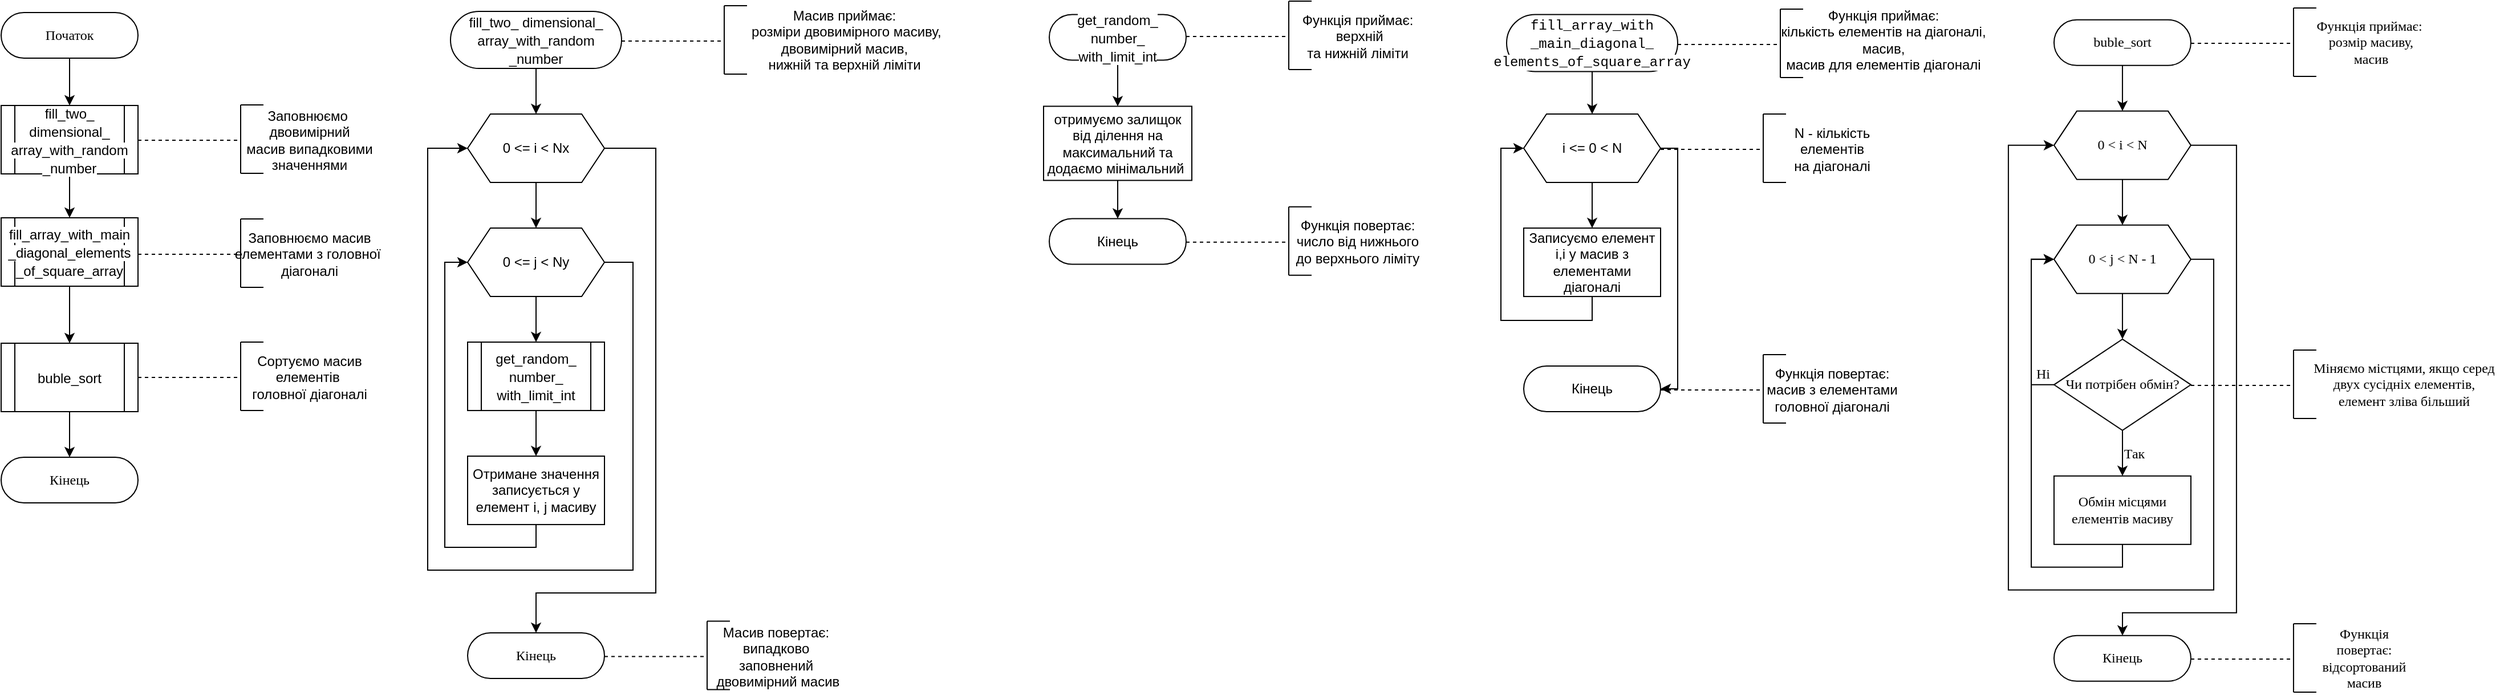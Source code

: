 <mxfile version="13.9.9" type="device"><diagram id="rXOSseMG0jghYQqJy6Iq" name="Страница 1"><mxGraphModel dx="563" dy="377" grid="1" gridSize="10" guides="1" tooltips="1" connect="1" arrows="1" fold="1" page="1" pageScale="1" pageWidth="827" pageHeight="1169" math="0" shadow="0"><root><mxCell id="0"/><mxCell id="1" parent="0"/><mxCell id="qxHFAnW3KrsFetJ7QU8D-19" style="edgeStyle=orthogonalEdgeStyle;rounded=0;orthogonalLoop=1;jettySize=auto;html=1;entryX=0.5;entryY=0;entryDx=0;entryDy=0;" edge="1" parent="1" source="qxHFAnW3KrsFetJ7QU8D-2" target="qxHFAnW3KrsFetJ7QU8D-18"><mxGeometry relative="1" as="geometry"/></mxCell><mxCell id="qxHFAnW3KrsFetJ7QU8D-2" value="Початок" style="rounded=1;whiteSpace=wrap;html=1;arcSize=50;fontFamily=Times New Roman;fontSize=12;" vertex="1" parent="1"><mxGeometry x="40" y="40" width="120" height="40" as="geometry"/></mxCell><mxCell id="qxHFAnW3KrsFetJ7QU8D-3" style="edgeStyle=orthogonalEdgeStyle;rounded=0;orthogonalLoop=1;jettySize=auto;html=1;entryX=0.5;entryY=0;entryDx=0;entryDy=0;" edge="1" parent="1" source="qxHFAnW3KrsFetJ7QU8D-4" target="qxHFAnW3KrsFetJ7QU8D-12"><mxGeometry relative="1" as="geometry"/></mxCell><mxCell id="qxHFAnW3KrsFetJ7QU8D-4" value="&lt;div style=&quot;line-height: 16px&quot;&gt;&lt;span style=&quot;background-color: rgb(255 , 255 , 255)&quot;&gt;get_random_&lt;/span&gt;&lt;/div&gt;&lt;div style=&quot;line-height: 16px&quot;&gt;&lt;span style=&quot;background-color: rgb(255 , 255 , 255)&quot;&gt;number&lt;/span&gt;&lt;span style=&quot;background-color: rgb(255 , 255 , 255)&quot;&gt;_&lt;/span&gt;&lt;/div&gt;&lt;div style=&quot;line-height: 16px&quot;&gt;&lt;span style=&quot;background-color: rgb(255 , 255 , 255)&quot;&gt;with_limit_int&lt;/span&gt;&lt;/div&gt;" style="rounded=1;whiteSpace=wrap;html=1;arcSize=50;" vertex="1" parent="1"><mxGeometry x="959" y="41.71" width="120" height="40" as="geometry"/></mxCell><mxCell id="qxHFAnW3KrsFetJ7QU8D-5" value="" style="endArrow=none;dashed=1;html=1;exitX=1;exitY=0.5;exitDx=0;exitDy=0;fontFamily=Times New Roman;fontSize=12;" edge="1" parent="1"><mxGeometry width="50" height="50" relative="1" as="geometry"><mxPoint x="1079" y="61.0" as="sourcePoint"/><mxPoint x="1169" y="61.0" as="targetPoint"/></mxGeometry></mxCell><mxCell id="qxHFAnW3KrsFetJ7QU8D-6" value="" style="endArrow=none;html=1;fontFamily=Times New Roman;fontSize=12;" edge="1" parent="1"><mxGeometry width="50" height="50" relative="1" as="geometry"><mxPoint x="1169" y="90.0" as="sourcePoint"/><mxPoint x="1169" y="30.0" as="targetPoint"/><Array as="points"/></mxGeometry></mxCell><mxCell id="qxHFAnW3KrsFetJ7QU8D-7" value="" style="endArrow=none;html=1;fontFamily=Times New Roman;fontSize=12;" edge="1" parent="1"><mxGeometry width="50" height="50" relative="1" as="geometry"><mxPoint x="1169" y="90.0" as="sourcePoint"/><mxPoint x="1189" y="90.0" as="targetPoint"/><Array as="points"><mxPoint x="1189" y="90.0"/></Array></mxGeometry></mxCell><mxCell id="qxHFAnW3KrsFetJ7QU8D-8" value="" style="endArrow=none;html=1;fontFamily=Times New Roman;fontSize=12;" edge="1" parent="1"><mxGeometry width="50" height="50" relative="1" as="geometry"><mxPoint x="1169" y="30.0" as="sourcePoint"/><mxPoint x="1189" y="30.0" as="targetPoint"/></mxGeometry></mxCell><mxCell id="qxHFAnW3KrsFetJ7QU8D-9" value="Функція приймає:&lt;br&gt;&amp;nbsp;верхній&lt;br&gt;та нижній ліміти" style="text;html=1;align=center;verticalAlign=middle;resizable=0;points=[];autosize=1;strokeWidth=1;" vertex="1" parent="1"><mxGeometry x="1174" y="36.0" width="110" height="50" as="geometry"/></mxCell><mxCell id="qxHFAnW3KrsFetJ7QU8D-10" value="Кінець" style="rounded=1;whiteSpace=wrap;html=1;arcSize=50;" vertex="1" parent="1"><mxGeometry x="959" y="220.71" width="120" height="40" as="geometry"/></mxCell><mxCell id="qxHFAnW3KrsFetJ7QU8D-11" style="edgeStyle=orthogonalEdgeStyle;rounded=0;orthogonalLoop=1;jettySize=auto;html=1;entryX=0.5;entryY=0;entryDx=0;entryDy=0;" edge="1" parent="1" source="qxHFAnW3KrsFetJ7QU8D-12" target="qxHFAnW3KrsFetJ7QU8D-10"><mxGeometry relative="1" as="geometry"/></mxCell><mxCell id="qxHFAnW3KrsFetJ7QU8D-12" value="отримуємо залищок від ділення на максимальний та додаємо мінімальний&amp;nbsp;" style="rounded=0;whiteSpace=wrap;html=1;strokeWidth=1;" vertex="1" parent="1"><mxGeometry x="954" y="122.21" width="130" height="65" as="geometry"/></mxCell><mxCell id="qxHFAnW3KrsFetJ7QU8D-13" value="" style="endArrow=none;dashed=1;html=1;exitX=1;exitY=0.5;exitDx=0;exitDy=0;fontFamily=Times New Roman;fontSize=12;" edge="1" parent="1"><mxGeometry width="50" height="50" relative="1" as="geometry"><mxPoint x="1079" y="241.37" as="sourcePoint"/><mxPoint x="1169" y="241.37" as="targetPoint"/></mxGeometry></mxCell><mxCell id="qxHFAnW3KrsFetJ7QU8D-14" value="" style="endArrow=none;html=1;fontFamily=Times New Roman;fontSize=12;" edge="1" parent="1"><mxGeometry width="50" height="50" relative="1" as="geometry"><mxPoint x="1169" y="270.37" as="sourcePoint"/><mxPoint x="1169" y="210.37" as="targetPoint"/><Array as="points"/></mxGeometry></mxCell><mxCell id="qxHFAnW3KrsFetJ7QU8D-15" value="" style="endArrow=none;html=1;fontFamily=Times New Roman;fontSize=12;" edge="1" parent="1"><mxGeometry width="50" height="50" relative="1" as="geometry"><mxPoint x="1169" y="270.37" as="sourcePoint"/><mxPoint x="1189" y="270.37" as="targetPoint"/><Array as="points"><mxPoint x="1189" y="270.37"/></Array></mxGeometry></mxCell><mxCell id="qxHFAnW3KrsFetJ7QU8D-16" value="" style="endArrow=none;html=1;fontFamily=Times New Roman;fontSize=12;" edge="1" parent="1"><mxGeometry width="50" height="50" relative="1" as="geometry"><mxPoint x="1169" y="210.37" as="sourcePoint"/><mxPoint x="1189" y="210.37" as="targetPoint"/></mxGeometry></mxCell><mxCell id="qxHFAnW3KrsFetJ7QU8D-17" value="Функція повертає:&lt;br&gt;число від нижнього&lt;br&gt;до верхнього ліміту" style="text;html=1;align=center;verticalAlign=middle;resizable=0;points=[];autosize=1;strokeWidth=1;" vertex="1" parent="1"><mxGeometry x="1169" y="216.37" width="120" height="50" as="geometry"/></mxCell><mxCell id="qxHFAnW3KrsFetJ7QU8D-21" style="edgeStyle=orthogonalEdgeStyle;rounded=0;orthogonalLoop=1;jettySize=auto;html=1;entryX=0.5;entryY=0;entryDx=0;entryDy=0;" edge="1" parent="1" source="qxHFAnW3KrsFetJ7QU8D-18" target="qxHFAnW3KrsFetJ7QU8D-20"><mxGeometry relative="1" as="geometry"/></mxCell><mxCell id="qxHFAnW3KrsFetJ7QU8D-18" value="&lt;div style=&quot;line-height: 16px&quot;&gt;&lt;span style=&quot;background-color: rgb(255 , 255 , 255)&quot;&gt;fill_two_ dimensional_&lt;/span&gt;&lt;/div&gt;&lt;div style=&quot;line-height: 16px&quot;&gt;&lt;span style=&quot;background-color: rgb(255 , 255 , 255)&quot;&gt;array_with_random _number&lt;/span&gt;&lt;/div&gt;" style="shape=process;whiteSpace=wrap;html=1;backgroundOutline=1;strokeWidth=1;align=center;" vertex="1" parent="1"><mxGeometry x="40" y="121.5" width="120" height="60" as="geometry"/></mxCell><mxCell id="qxHFAnW3KrsFetJ7QU8D-24" value="" style="edgeStyle=orthogonalEdgeStyle;rounded=0;orthogonalLoop=1;jettySize=auto;html=1;" edge="1" parent="1" source="qxHFAnW3KrsFetJ7QU8D-20" target="qxHFAnW3KrsFetJ7QU8D-22"><mxGeometry relative="1" as="geometry"/></mxCell><mxCell id="qxHFAnW3KrsFetJ7QU8D-20" value="&lt;div style=&quot;line-height: 16px&quot;&gt;&lt;span style=&quot;background-color: rgb(255 , 255 , 255)&quot;&gt;fill_array_with_main _diagonal_elements _of_square_array&lt;/span&gt;&lt;/div&gt;" style="shape=process;whiteSpace=wrap;html=1;backgroundOutline=1;" vertex="1" parent="1"><mxGeometry x="40" y="220" width="120" height="60" as="geometry"/></mxCell><mxCell id="qxHFAnW3KrsFetJ7QU8D-26" value="" style="edgeStyle=orthogonalEdgeStyle;rounded=0;orthogonalLoop=1;jettySize=auto;html=1;" edge="1" parent="1" source="qxHFAnW3KrsFetJ7QU8D-22" target="qxHFAnW3KrsFetJ7QU8D-25"><mxGeometry relative="1" as="geometry"/></mxCell><mxCell id="qxHFAnW3KrsFetJ7QU8D-22" value="&lt;div style=&quot;line-height: 16px&quot;&gt;&lt;span style=&quot;background-color: rgb(255 , 255 , 255)&quot;&gt;buble_sort&lt;/span&gt;&lt;/div&gt;" style="shape=process;whiteSpace=wrap;html=1;backgroundOutline=1;" vertex="1" parent="1"><mxGeometry x="40" y="330" width="120" height="60" as="geometry"/></mxCell><mxCell id="qxHFAnW3KrsFetJ7QU8D-25" value="Кінець" style="rounded=1;whiteSpace=wrap;html=1;arcSize=50;fontFamily=Times New Roman;fontSize=12;" vertex="1" parent="1"><mxGeometry x="40" y="430" width="120" height="40" as="geometry"/></mxCell><mxCell id="qxHFAnW3KrsFetJ7QU8D-34" style="edgeStyle=orthogonalEdgeStyle;rounded=0;orthogonalLoop=1;jettySize=auto;html=1;entryX=0.5;entryY=0;entryDx=0;entryDy=0;" edge="1" parent="1" source="qxHFAnW3KrsFetJ7QU8D-27" target="qxHFAnW3KrsFetJ7QU8D-33"><mxGeometry relative="1" as="geometry"/></mxCell><mxCell id="qxHFAnW3KrsFetJ7QU8D-27" value="&lt;div style=&quot;font-family: &amp;#34;helvetica&amp;#34; ; line-height: 16px&quot;&gt;&lt;span style=&quot;background-color: rgb(255 , 255 , 255)&quot;&gt;fill_two_ dimensional_&lt;/span&gt;&lt;/div&gt;&lt;div style=&quot;font-family: &amp;#34;helvetica&amp;#34; ; line-height: 16px&quot;&gt;&lt;span style=&quot;background-color: rgb(255 , 255 , 255)&quot;&gt;array_with_random _number&lt;/span&gt;&lt;/div&gt;" style="rounded=1;whiteSpace=wrap;html=1;arcSize=50;fontFamily=Times New Roman;fontSize=12;" vertex="1" parent="1"><mxGeometry x="434" y="39.03" width="150" height="50" as="geometry"/></mxCell><mxCell id="qxHFAnW3KrsFetJ7QU8D-28" value="" style="endArrow=none;dashed=1;html=1;exitX=1;exitY=0.5;exitDx=0;exitDy=0;fontFamily=Times New Roman;fontSize=12;" edge="1" parent="1"><mxGeometry width="50" height="50" relative="1" as="geometry"><mxPoint x="584" y="65.03" as="sourcePoint"/><mxPoint x="674" y="65.03" as="targetPoint"/></mxGeometry></mxCell><mxCell id="qxHFAnW3KrsFetJ7QU8D-29" value="" style="endArrow=none;html=1;fontFamily=Times New Roman;fontSize=12;" edge="1" parent="1"><mxGeometry width="50" height="50" relative="1" as="geometry"><mxPoint x="674" y="94.03" as="sourcePoint"/><mxPoint x="674" y="34.03" as="targetPoint"/><Array as="points"/></mxGeometry></mxCell><mxCell id="qxHFAnW3KrsFetJ7QU8D-30" value="" style="endArrow=none;html=1;fontFamily=Times New Roman;fontSize=12;" edge="1" parent="1"><mxGeometry width="50" height="50" relative="1" as="geometry"><mxPoint x="674" y="94.03" as="sourcePoint"/><mxPoint x="694" y="94.03" as="targetPoint"/><Array as="points"><mxPoint x="694" y="94.03"/></Array></mxGeometry></mxCell><mxCell id="qxHFAnW3KrsFetJ7QU8D-31" value="" style="endArrow=none;html=1;fontFamily=Times New Roman;fontSize=12;" edge="1" parent="1"><mxGeometry width="50" height="50" relative="1" as="geometry"><mxPoint x="674" y="34.03" as="sourcePoint"/><mxPoint x="694" y="34.03" as="targetPoint"/></mxGeometry></mxCell><mxCell id="qxHFAnW3KrsFetJ7QU8D-32" value="Масив приймає:&lt;br&gt;&amp;nbsp;розміри двовимірного масиву,&lt;br&gt;двовимірний масив,&lt;br&gt;нижній та верхній ліміти" style="text;html=1;align=center;verticalAlign=middle;resizable=0;points=[];autosize=1;" vertex="1" parent="1"><mxGeometry x="684" y="34.03" width="190" height="60" as="geometry"/></mxCell><mxCell id="qxHFAnW3KrsFetJ7QU8D-36" style="edgeStyle=orthogonalEdgeStyle;rounded=0;orthogonalLoop=1;jettySize=auto;html=1;entryX=0.5;entryY=0;entryDx=0;entryDy=0;" edge="1" parent="1" source="qxHFAnW3KrsFetJ7QU8D-33" target="qxHFAnW3KrsFetJ7QU8D-35"><mxGeometry relative="1" as="geometry"/></mxCell><mxCell id="qxHFAnW3KrsFetJ7QU8D-46" style="edgeStyle=orthogonalEdgeStyle;rounded=0;orthogonalLoop=1;jettySize=auto;html=1;entryX=0.5;entryY=0;entryDx=0;entryDy=0;" edge="1" parent="1" source="qxHFAnW3KrsFetJ7QU8D-33" target="qxHFAnW3KrsFetJ7QU8D-47"><mxGeometry relative="1" as="geometry"><mxPoint x="509" y="579.03" as="targetPoint"/><Array as="points"><mxPoint x="614" y="159.03"/><mxPoint x="614" y="549.03"/><mxPoint x="509" y="549.03"/></Array></mxGeometry></mxCell><mxCell id="qxHFAnW3KrsFetJ7QU8D-33" value="0 &amp;lt;= i &amp;lt; Nx" style="shape=hexagon;perimeter=hexagonPerimeter2;whiteSpace=wrap;html=1;fixedSize=1;" vertex="1" parent="1"><mxGeometry x="449" y="129.03" width="120" height="60" as="geometry"/></mxCell><mxCell id="qxHFAnW3KrsFetJ7QU8D-41" style="edgeStyle=orthogonalEdgeStyle;rounded=0;orthogonalLoop=1;jettySize=auto;html=1;entryX=0.5;entryY=0;entryDx=0;entryDy=0;" edge="1" parent="1" source="qxHFAnW3KrsFetJ7QU8D-35" target="qxHFAnW3KrsFetJ7QU8D-37"><mxGeometry relative="1" as="geometry"/></mxCell><mxCell id="qxHFAnW3KrsFetJ7QU8D-45" style="edgeStyle=orthogonalEdgeStyle;rounded=0;orthogonalLoop=1;jettySize=auto;html=1;entryX=0;entryY=0.5;entryDx=0;entryDy=0;" edge="1" parent="1" source="qxHFAnW3KrsFetJ7QU8D-35" target="qxHFAnW3KrsFetJ7QU8D-33"><mxGeometry relative="1" as="geometry"><mxPoint x="404" y="159.03" as="targetPoint"/><Array as="points"><mxPoint x="594" y="259.03"/><mxPoint x="594" y="529.03"/><mxPoint x="414" y="529.03"/><mxPoint x="414" y="159.03"/></Array></mxGeometry></mxCell><mxCell id="qxHFAnW3KrsFetJ7QU8D-35" value="0 &amp;lt;= j &amp;lt; Ny" style="shape=hexagon;perimeter=hexagonPerimeter2;whiteSpace=wrap;html=1;fixedSize=1;" vertex="1" parent="1"><mxGeometry x="449" y="229.03" width="120" height="60" as="geometry"/></mxCell><mxCell id="qxHFAnW3KrsFetJ7QU8D-42" style="edgeStyle=orthogonalEdgeStyle;rounded=0;orthogonalLoop=1;jettySize=auto;html=1;entryX=0.5;entryY=0;entryDx=0;entryDy=0;" edge="1" parent="1" source="qxHFAnW3KrsFetJ7QU8D-37" target="qxHFAnW3KrsFetJ7QU8D-39"><mxGeometry relative="1" as="geometry"/></mxCell><mxCell id="qxHFAnW3KrsFetJ7QU8D-37" value="&lt;div style=&quot;line-height: 16px&quot;&gt;&lt;span style=&quot;background-color: rgb(255 , 255 , 255)&quot;&gt;get_random_&lt;/span&gt;&lt;/div&gt;&lt;div style=&quot;line-height: 16px&quot;&gt;&lt;span style=&quot;background-color: rgb(255 , 255 , 255)&quot;&gt;number&lt;/span&gt;&lt;span style=&quot;background-color: rgb(255 , 255 , 255)&quot;&gt;_&lt;/span&gt;&lt;/div&gt;&lt;div style=&quot;line-height: 16px&quot;&gt;&lt;span style=&quot;background-color: rgb(255 , 255 , 255)&quot;&gt;with_limit_int&lt;/span&gt;&lt;/div&gt;" style="shape=process;whiteSpace=wrap;html=1;backgroundOutline=1;" vertex="1" parent="1"><mxGeometry x="449" y="329.03" width="120" height="60" as="geometry"/></mxCell><mxCell id="qxHFAnW3KrsFetJ7QU8D-43" style="edgeStyle=orthogonalEdgeStyle;rounded=0;orthogonalLoop=1;jettySize=auto;html=1;entryX=0;entryY=0.5;entryDx=0;entryDy=0;" edge="1" parent="1" source="qxHFAnW3KrsFetJ7QU8D-39" target="qxHFAnW3KrsFetJ7QU8D-35"><mxGeometry relative="1" as="geometry"><Array as="points"><mxPoint x="509" y="509.03"/><mxPoint x="429" y="509.03"/><mxPoint x="429" y="259.03"/></Array></mxGeometry></mxCell><mxCell id="qxHFAnW3KrsFetJ7QU8D-39" value="Отримане значення записується у елемент i, j масиву" style="rounded=0;whiteSpace=wrap;html=1;" vertex="1" parent="1"><mxGeometry x="449" y="429.03" width="120" height="60" as="geometry"/></mxCell><mxCell id="qxHFAnW3KrsFetJ7QU8D-47" value="Кінець" style="rounded=1;whiteSpace=wrap;html=1;arcSize=50;fontFamily=Times New Roman;fontSize=12;" vertex="1" parent="1"><mxGeometry x="449" y="584.03" width="120" height="40" as="geometry"/></mxCell><mxCell id="qxHFAnW3KrsFetJ7QU8D-48" value="" style="endArrow=none;dashed=1;html=1;exitX=1;exitY=0.5;exitDx=0;exitDy=0;fontFamily=Times New Roman;fontSize=12;" edge="1" parent="1"><mxGeometry width="50" height="50" relative="1" as="geometry"><mxPoint x="569" y="604.79" as="sourcePoint"/><mxPoint x="659" y="604.79" as="targetPoint"/></mxGeometry></mxCell><mxCell id="qxHFAnW3KrsFetJ7QU8D-49" value="" style="endArrow=none;html=1;fontFamily=Times New Roman;fontSize=12;" edge="1" parent="1"><mxGeometry width="50" height="50" relative="1" as="geometry"><mxPoint x="659" y="633.79" as="sourcePoint"/><mxPoint x="659" y="573.79" as="targetPoint"/><Array as="points"/></mxGeometry></mxCell><mxCell id="qxHFAnW3KrsFetJ7QU8D-50" value="" style="endArrow=none;html=1;fontFamily=Times New Roman;fontSize=12;" edge="1" parent="1"><mxGeometry width="50" height="50" relative="1" as="geometry"><mxPoint x="659" y="633.79" as="sourcePoint"/><mxPoint x="679" y="633.79" as="targetPoint"/><Array as="points"><mxPoint x="679" y="633.79"/></Array></mxGeometry></mxCell><mxCell id="qxHFAnW3KrsFetJ7QU8D-51" value="" style="endArrow=none;html=1;fontFamily=Times New Roman;fontSize=12;" edge="1" parent="1"><mxGeometry width="50" height="50" relative="1" as="geometry"><mxPoint x="659" y="573.79" as="sourcePoint"/><mxPoint x="679" y="573.79" as="targetPoint"/></mxGeometry></mxCell><mxCell id="qxHFAnW3KrsFetJ7QU8D-52" value="Масив повертає:&lt;br&gt;випадково &lt;br&gt;заповнений&lt;br&gt;&amp;nbsp;двовимірний масив" style="text;html=1;align=center;verticalAlign=middle;resizable=0;points=[];autosize=1;" vertex="1" parent="1"><mxGeometry x="654" y="574.79" width="130" height="60" as="geometry"/></mxCell><mxCell id="qxHFAnW3KrsFetJ7QU8D-53" value="" style="endArrow=none;dashed=1;html=1;exitX=1;exitY=0.5;exitDx=0;exitDy=0;fontFamily=Times New Roman;fontSize=12;" edge="1" parent="1"><mxGeometry width="50" height="50" relative="1" as="geometry"><mxPoint x="160" y="152.0" as="sourcePoint"/><mxPoint x="250" y="152.0" as="targetPoint"/></mxGeometry></mxCell><mxCell id="qxHFAnW3KrsFetJ7QU8D-54" value="" style="endArrow=none;html=1;fontFamily=Times New Roman;fontSize=12;" edge="1" parent="1"><mxGeometry width="50" height="50" relative="1" as="geometry"><mxPoint x="250" y="181" as="sourcePoint"/><mxPoint x="250" y="121" as="targetPoint"/><Array as="points"/></mxGeometry></mxCell><mxCell id="qxHFAnW3KrsFetJ7QU8D-55" value="" style="endArrow=none;html=1;fontFamily=Times New Roman;fontSize=12;" edge="1" parent="1"><mxGeometry width="50" height="50" relative="1" as="geometry"><mxPoint x="250" y="181" as="sourcePoint"/><mxPoint x="270" y="181" as="targetPoint"/><Array as="points"><mxPoint x="270" y="181"/></Array></mxGeometry></mxCell><mxCell id="qxHFAnW3KrsFetJ7QU8D-56" value="" style="endArrow=none;html=1;fontFamily=Times New Roman;fontSize=12;" edge="1" parent="1"><mxGeometry width="50" height="50" relative="1" as="geometry"><mxPoint x="250" y="121" as="sourcePoint"/><mxPoint x="270" y="121" as="targetPoint"/></mxGeometry></mxCell><mxCell id="qxHFAnW3KrsFetJ7QU8D-57" value="Заповнюємо&amp;nbsp;&lt;br&gt;двовимірний&lt;br&gt;масив випадковими&lt;br&gt;значеннями" style="text;html=1;align=center;verticalAlign=middle;resizable=0;points=[];autosize=1;" vertex="1" parent="1"><mxGeometry x="245" y="122.0" width="130" height="60" as="geometry"/></mxCell><mxCell id="qxHFAnW3KrsFetJ7QU8D-58" value="" style="endArrow=none;dashed=1;html=1;exitX=1;exitY=0.5;exitDx=0;exitDy=0;fontFamily=Times New Roman;fontSize=12;" edge="1" parent="1"><mxGeometry width="50" height="50" relative="1" as="geometry"><mxPoint x="160" y="252.0" as="sourcePoint"/><mxPoint x="250" y="252.0" as="targetPoint"/></mxGeometry></mxCell><mxCell id="qxHFAnW3KrsFetJ7QU8D-59" value="" style="endArrow=none;html=1;fontFamily=Times New Roman;fontSize=12;" edge="1" parent="1"><mxGeometry width="50" height="50" relative="1" as="geometry"><mxPoint x="250" y="281" as="sourcePoint"/><mxPoint x="250" y="221" as="targetPoint"/><Array as="points"/></mxGeometry></mxCell><mxCell id="qxHFAnW3KrsFetJ7QU8D-60" value="" style="endArrow=none;html=1;fontFamily=Times New Roman;fontSize=12;" edge="1" parent="1"><mxGeometry width="50" height="50" relative="1" as="geometry"><mxPoint x="250" y="281" as="sourcePoint"/><mxPoint x="270" y="281" as="targetPoint"/><Array as="points"><mxPoint x="270" y="281"/></Array></mxGeometry></mxCell><mxCell id="qxHFAnW3KrsFetJ7QU8D-61" value="" style="endArrow=none;html=1;fontFamily=Times New Roman;fontSize=12;" edge="1" parent="1"><mxGeometry width="50" height="50" relative="1" as="geometry"><mxPoint x="250" y="221" as="sourcePoint"/><mxPoint x="270" y="221" as="targetPoint"/></mxGeometry></mxCell><mxCell id="qxHFAnW3KrsFetJ7QU8D-62" value="Заповнюємо масив&lt;br&gt;елементами з головної&amp;nbsp;&lt;br&gt;діагоналі" style="text;html=1;align=center;verticalAlign=middle;resizable=0;points=[];autosize=1;" vertex="1" parent="1"><mxGeometry x="235" y="227" width="150" height="50" as="geometry"/></mxCell><mxCell id="qxHFAnW3KrsFetJ7QU8D-63" value="" style="endArrow=none;dashed=1;html=1;exitX=1;exitY=0.5;exitDx=0;exitDy=0;fontFamily=Times New Roman;fontSize=12;" edge="1" parent="1"><mxGeometry width="50" height="50" relative="1" as="geometry"><mxPoint x="160" y="360.0" as="sourcePoint"/><mxPoint x="250" y="360.0" as="targetPoint"/></mxGeometry></mxCell><mxCell id="qxHFAnW3KrsFetJ7QU8D-64" value="" style="endArrow=none;html=1;fontFamily=Times New Roman;fontSize=12;" edge="1" parent="1"><mxGeometry width="50" height="50" relative="1" as="geometry"><mxPoint x="250" y="389" as="sourcePoint"/><mxPoint x="250" y="329" as="targetPoint"/><Array as="points"/></mxGeometry></mxCell><mxCell id="qxHFAnW3KrsFetJ7QU8D-65" value="" style="endArrow=none;html=1;fontFamily=Times New Roman;fontSize=12;" edge="1" parent="1"><mxGeometry width="50" height="50" relative="1" as="geometry"><mxPoint x="250" y="389" as="sourcePoint"/><mxPoint x="270" y="389" as="targetPoint"/><Array as="points"><mxPoint x="270" y="389"/></Array></mxGeometry></mxCell><mxCell id="qxHFAnW3KrsFetJ7QU8D-66" value="" style="endArrow=none;html=1;fontFamily=Times New Roman;fontSize=12;" edge="1" parent="1"><mxGeometry width="50" height="50" relative="1" as="geometry"><mxPoint x="250" y="329" as="sourcePoint"/><mxPoint x="270" y="329" as="targetPoint"/></mxGeometry></mxCell><mxCell id="qxHFAnW3KrsFetJ7QU8D-67" value="Сортуємо масив &lt;br&gt;елементів&amp;nbsp;&lt;br&gt;головної діагоналі" style="text;html=1;align=center;verticalAlign=middle;resizable=0;points=[];autosize=1;" vertex="1" parent="1"><mxGeometry x="250" y="335" width="120" height="50" as="geometry"/></mxCell><mxCell id="qxHFAnW3KrsFetJ7QU8D-75" style="edgeStyle=orthogonalEdgeStyle;rounded=0;orthogonalLoop=1;jettySize=auto;html=1;entryX=0.5;entryY=0;entryDx=0;entryDy=0;" edge="1" parent="1" source="qxHFAnW3KrsFetJ7QU8D-68" target="qxHFAnW3KrsFetJ7QU8D-74"><mxGeometry relative="1" as="geometry"/></mxCell><mxCell id="qxHFAnW3KrsFetJ7QU8D-68" value="&lt;div style=&quot;line-height: 16px&quot;&gt;&lt;div style=&quot;font-family: &amp;#34;consolas&amp;#34; , &amp;#34;courier new&amp;#34; , monospace ; line-height: 16px&quot;&gt;&lt;span style=&quot;background-color: rgb(255 , 255 , 255)&quot;&gt;fill_array_with&lt;/span&gt;&lt;/div&gt;&lt;div style=&quot;font-family: &amp;#34;consolas&amp;#34; , &amp;#34;courier new&amp;#34; , monospace ; line-height: 16px&quot;&gt;&lt;span style=&quot;background-color: rgb(255 , 255 , 255)&quot;&gt;_main_diagonal_&lt;/span&gt;&lt;/div&gt;&lt;div style=&quot;font-family: &amp;#34;consolas&amp;#34; , &amp;#34;courier new&amp;#34; , monospace ; line-height: 16px&quot;&gt;&lt;span style=&quot;background-color: rgb(255 , 255 , 255)&quot;&gt;elements_of_square_array&lt;/span&gt;&lt;/div&gt;&lt;/div&gt;" style="rounded=1;whiteSpace=wrap;html=1;arcSize=50;" vertex="1" parent="1"><mxGeometry x="1360" y="41.71" width="150" height="50" as="geometry"/></mxCell><mxCell id="qxHFAnW3KrsFetJ7QU8D-69" value="" style="endArrow=none;dashed=1;html=1;exitX=1;exitY=0.5;exitDx=0;exitDy=0;fontFamily=Times New Roman;fontSize=12;" edge="1" parent="1"><mxGeometry width="50" height="50" relative="1" as="geometry"><mxPoint x="1510" y="68.0" as="sourcePoint"/><mxPoint x="1600" y="68.0" as="targetPoint"/></mxGeometry></mxCell><mxCell id="qxHFAnW3KrsFetJ7QU8D-70" value="" style="endArrow=none;html=1;fontFamily=Times New Roman;fontSize=12;" edge="1" parent="1"><mxGeometry width="50" height="50" relative="1" as="geometry"><mxPoint x="1600" y="97" as="sourcePoint"/><mxPoint x="1600" y="37" as="targetPoint"/><Array as="points"/></mxGeometry></mxCell><mxCell id="qxHFAnW3KrsFetJ7QU8D-71" value="" style="endArrow=none;html=1;fontFamily=Times New Roman;fontSize=12;" edge="1" parent="1"><mxGeometry width="50" height="50" relative="1" as="geometry"><mxPoint x="1600" y="97" as="sourcePoint"/><mxPoint x="1620" y="97" as="targetPoint"/><Array as="points"><mxPoint x="1620" y="97.0"/></Array></mxGeometry></mxCell><mxCell id="qxHFAnW3KrsFetJ7QU8D-72" value="" style="endArrow=none;html=1;fontFamily=Times New Roman;fontSize=12;" edge="1" parent="1"><mxGeometry width="50" height="50" relative="1" as="geometry"><mxPoint x="1600" y="37" as="sourcePoint"/><mxPoint x="1620" y="37" as="targetPoint"/></mxGeometry></mxCell><mxCell id="qxHFAnW3KrsFetJ7QU8D-73" value="Функція приймає:&lt;br&gt;кількість елементів на діагоналі,&lt;br&gt;масив,&lt;br&gt;масив для елементів діагоналі" style="text;html=1;align=center;verticalAlign=middle;resizable=0;points=[];autosize=1;" vertex="1" parent="1"><mxGeometry x="1590" y="34.03" width="200" height="60" as="geometry"/></mxCell><mxCell id="qxHFAnW3KrsFetJ7QU8D-82" style="edgeStyle=orthogonalEdgeStyle;rounded=0;orthogonalLoop=1;jettySize=auto;html=1;entryX=0.5;entryY=0;entryDx=0;entryDy=0;" edge="1" parent="1" source="qxHFAnW3KrsFetJ7QU8D-74" target="qxHFAnW3KrsFetJ7QU8D-81"><mxGeometry relative="1" as="geometry"/></mxCell><mxCell id="qxHFAnW3KrsFetJ7QU8D-85" style="edgeStyle=orthogonalEdgeStyle;rounded=0;orthogonalLoop=1;jettySize=auto;html=1;entryX=1;entryY=0.5;entryDx=0;entryDy=0;" edge="1" parent="1" source="qxHFAnW3KrsFetJ7QU8D-74" target="qxHFAnW3KrsFetJ7QU8D-84"><mxGeometry relative="1" as="geometry"><Array as="points"><mxPoint x="1510" y="159.03"/><mxPoint x="1510" y="370"/></Array></mxGeometry></mxCell><mxCell id="qxHFAnW3KrsFetJ7QU8D-74" value="i &amp;lt;= 0 &amp;lt; N" style="shape=hexagon;perimeter=hexagonPerimeter2;whiteSpace=wrap;html=1;fixedSize=1;" vertex="1" parent="1"><mxGeometry x="1375" y="129.03" width="120" height="60" as="geometry"/></mxCell><mxCell id="qxHFAnW3KrsFetJ7QU8D-76" value="" style="endArrow=none;dashed=1;html=1;exitX=1;exitY=0.5;exitDx=0;exitDy=0;fontFamily=Times New Roman;fontSize=12;" edge="1" parent="1"><mxGeometry width="50" height="50" relative="1" as="geometry"><mxPoint x="1495" y="160.0" as="sourcePoint"/><mxPoint x="1585" y="160.0" as="targetPoint"/></mxGeometry></mxCell><mxCell id="qxHFAnW3KrsFetJ7QU8D-77" value="" style="endArrow=none;html=1;fontFamily=Times New Roman;fontSize=12;" edge="1" parent="1"><mxGeometry width="50" height="50" relative="1" as="geometry"><mxPoint x="1585" y="189" as="sourcePoint"/><mxPoint x="1585" y="129" as="targetPoint"/><Array as="points"/></mxGeometry></mxCell><mxCell id="qxHFAnW3KrsFetJ7QU8D-78" value="" style="endArrow=none;html=1;fontFamily=Times New Roman;fontSize=12;" edge="1" parent="1"><mxGeometry width="50" height="50" relative="1" as="geometry"><mxPoint x="1585" y="189" as="sourcePoint"/><mxPoint x="1605" y="189" as="targetPoint"/><Array as="points"><mxPoint x="1605" y="189"/></Array></mxGeometry></mxCell><mxCell id="qxHFAnW3KrsFetJ7QU8D-79" value="" style="endArrow=none;html=1;fontFamily=Times New Roman;fontSize=12;" edge="1" parent="1"><mxGeometry width="50" height="50" relative="1" as="geometry"><mxPoint x="1585" y="129" as="sourcePoint"/><mxPoint x="1605" y="129" as="targetPoint"/></mxGeometry></mxCell><mxCell id="qxHFAnW3KrsFetJ7QU8D-80" value="N - кількість &lt;br&gt;елементів &lt;br&gt;на діагоналі" style="text;html=1;align=center;verticalAlign=middle;resizable=0;points=[];autosize=1;" vertex="1" parent="1"><mxGeometry x="1605" y="135" width="80" height="50" as="geometry"/></mxCell><mxCell id="qxHFAnW3KrsFetJ7QU8D-83" style="edgeStyle=orthogonalEdgeStyle;rounded=0;orthogonalLoop=1;jettySize=auto;html=1;entryX=0;entryY=0.5;entryDx=0;entryDy=0;" edge="1" parent="1" source="qxHFAnW3KrsFetJ7QU8D-81" target="qxHFAnW3KrsFetJ7QU8D-74"><mxGeometry relative="1" as="geometry"><Array as="points"><mxPoint x="1435" y="310"/><mxPoint x="1355" y="310"/><mxPoint x="1355" y="159"/></Array></mxGeometry></mxCell><mxCell id="qxHFAnW3KrsFetJ7QU8D-81" value="Записуємо елемент i,i у масив з елементами діагоналі" style="rounded=0;whiteSpace=wrap;html=1;" vertex="1" parent="1"><mxGeometry x="1375" y="229.03" width="120" height="60" as="geometry"/></mxCell><mxCell id="qxHFAnW3KrsFetJ7QU8D-84" value="Кінець" style="rounded=1;whiteSpace=wrap;html=1;arcSize=50;" vertex="1" parent="1"><mxGeometry x="1375" y="350" width="120" height="40" as="geometry"/></mxCell><mxCell id="qxHFAnW3KrsFetJ7QU8D-86" value="" style="endArrow=none;dashed=1;html=1;exitX=1;exitY=0.5;exitDx=0;exitDy=0;fontFamily=Times New Roman;fontSize=12;" edge="1" parent="1"><mxGeometry width="50" height="50" relative="1" as="geometry"><mxPoint x="1495" y="371.0" as="sourcePoint"/><mxPoint x="1585" y="371.0" as="targetPoint"/></mxGeometry></mxCell><mxCell id="qxHFAnW3KrsFetJ7QU8D-87" value="" style="endArrow=none;html=1;fontFamily=Times New Roman;fontSize=12;" edge="1" parent="1"><mxGeometry width="50" height="50" relative="1" as="geometry"><mxPoint x="1585" y="400" as="sourcePoint"/><mxPoint x="1585" y="340" as="targetPoint"/><Array as="points"/></mxGeometry></mxCell><mxCell id="qxHFAnW3KrsFetJ7QU8D-88" value="" style="endArrow=none;html=1;fontFamily=Times New Roman;fontSize=12;" edge="1" parent="1"><mxGeometry width="50" height="50" relative="1" as="geometry"><mxPoint x="1585" y="400" as="sourcePoint"/><mxPoint x="1605" y="400" as="targetPoint"/><Array as="points"><mxPoint x="1605" y="400"/></Array></mxGeometry></mxCell><mxCell id="qxHFAnW3KrsFetJ7QU8D-89" value="" style="endArrow=none;html=1;fontFamily=Times New Roman;fontSize=12;" edge="1" parent="1"><mxGeometry width="50" height="50" relative="1" as="geometry"><mxPoint x="1585" y="340" as="sourcePoint"/><mxPoint x="1605" y="340" as="targetPoint"/></mxGeometry></mxCell><mxCell id="qxHFAnW3KrsFetJ7QU8D-90" value="Функція повертає:&lt;br&gt;масив з елементами&lt;br&gt;головної діагоналі" style="text;html=1;align=center;verticalAlign=middle;resizable=0;points=[];autosize=1;" vertex="1" parent="1"><mxGeometry x="1580" y="346" width="130" height="50" as="geometry"/></mxCell><mxCell id="qxHFAnW3KrsFetJ7QU8D-122" style="edgeStyle=orthogonalEdgeStyle;rounded=0;orthogonalLoop=1;jettySize=auto;html=1;exitX=0.5;exitY=1;exitDx=0;exitDy=0;entryX=0.5;entryY=0;entryDx=0;entryDy=0;fontFamily=Times New Roman;fontSize=12;" edge="1" parent="1" source="qxHFAnW3KrsFetJ7QU8D-123" target="qxHFAnW3KrsFetJ7QU8D-126"><mxGeometry relative="1" as="geometry"/></mxCell><mxCell id="qxHFAnW3KrsFetJ7QU8D-123" value="buble_sort" style="rounded=1;whiteSpace=wrap;html=1;fontFamily=Times New Roman;fontSize=12;arcSize=50;" vertex="1" parent="1"><mxGeometry x="1839.97" y="46.42" width="120" height="40" as="geometry"/></mxCell><mxCell id="qxHFAnW3KrsFetJ7QU8D-124" style="edgeStyle=orthogonalEdgeStyle;rounded=0;orthogonalLoop=1;jettySize=auto;html=1;exitX=0.5;exitY=1;exitDx=0;exitDy=0;fontFamily=Times New Roman;fontSize=12;" edge="1" parent="1" source="qxHFAnW3KrsFetJ7QU8D-126" target="qxHFAnW3KrsFetJ7QU8D-129"><mxGeometry relative="1" as="geometry"/></mxCell><mxCell id="qxHFAnW3KrsFetJ7QU8D-125" style="edgeStyle=orthogonalEdgeStyle;rounded=0;orthogonalLoop=1;jettySize=auto;html=1;exitX=1;exitY=0.5;exitDx=0;exitDy=0;entryX=0.5;entryY=0;entryDx=0;entryDy=0;fontFamily=Times New Roman;fontSize=12;" edge="1" parent="1" source="qxHFAnW3KrsFetJ7QU8D-126" target="qxHFAnW3KrsFetJ7QU8D-137"><mxGeometry relative="1" as="geometry"><Array as="points"><mxPoint x="1999.97" y="156.42"/><mxPoint x="1999.97" y="566.42"/><mxPoint x="1899.97" y="566.42"/></Array></mxGeometry></mxCell><mxCell id="qxHFAnW3KrsFetJ7QU8D-126" value="0 &amp;lt; i &amp;lt; N" style="shape=hexagon;perimeter=hexagonPerimeter2;whiteSpace=wrap;html=1;fixedSize=1;fontFamily=Times New Roman;fontSize=12;" vertex="1" parent="1"><mxGeometry x="1839.97" y="126.42" width="120" height="60" as="geometry"/></mxCell><mxCell id="qxHFAnW3KrsFetJ7QU8D-127" style="edgeStyle=orthogonalEdgeStyle;rounded=0;orthogonalLoop=1;jettySize=auto;html=1;exitX=0.5;exitY=1;exitDx=0;exitDy=0;entryX=0.5;entryY=0;entryDx=0;entryDy=0;fontFamily=Times New Roman;fontSize=12;" edge="1" parent="1" source="qxHFAnW3KrsFetJ7QU8D-129" target="qxHFAnW3KrsFetJ7QU8D-133"><mxGeometry relative="1" as="geometry"/></mxCell><mxCell id="qxHFAnW3KrsFetJ7QU8D-128" style="edgeStyle=orthogonalEdgeStyle;rounded=0;orthogonalLoop=1;jettySize=auto;html=1;exitX=1;exitY=0.5;exitDx=0;exitDy=0;entryX=0;entryY=0.5;entryDx=0;entryDy=0;fontFamily=Times New Roman;fontSize=12;" edge="1" parent="1" source="qxHFAnW3KrsFetJ7QU8D-129" target="qxHFAnW3KrsFetJ7QU8D-126"><mxGeometry relative="1" as="geometry"><Array as="points"><mxPoint x="1979.97" y="256.42"/><mxPoint x="1979.97" y="546.42"/><mxPoint x="1799.97" y="546.42"/><mxPoint x="1799.97" y="156.42"/></Array></mxGeometry></mxCell><mxCell id="qxHFAnW3KrsFetJ7QU8D-129" value="0 &amp;lt; j &amp;lt; N - 1" style="shape=hexagon;perimeter=hexagonPerimeter2;whiteSpace=wrap;html=1;fixedSize=1;fontFamily=Times New Roman;fontSize=12;" vertex="1" parent="1"><mxGeometry x="1839.97" y="226.42" width="120" height="60" as="geometry"/></mxCell><mxCell id="qxHFAnW3KrsFetJ7QU8D-130" style="edgeStyle=orthogonalEdgeStyle;rounded=0;orthogonalLoop=1;jettySize=auto;html=1;exitX=0.5;exitY=1;exitDx=0;exitDy=0;entryX=0.5;entryY=0;entryDx=0;entryDy=0;fontFamily=Times New Roman;fontSize=12;" edge="1" parent="1" source="qxHFAnW3KrsFetJ7QU8D-133" target="qxHFAnW3KrsFetJ7QU8D-136"><mxGeometry relative="1" as="geometry"><Array as="points"><mxPoint x="1899.97" y="426.42"/><mxPoint x="1899.97" y="426.42"/></Array></mxGeometry></mxCell><mxCell id="qxHFAnW3KrsFetJ7QU8D-131" value="Так" style="edgeLabel;html=1;align=center;verticalAlign=middle;resizable=0;points=[];fontSize=12;fontFamily=Times New Roman;" vertex="1" connectable="0" parent="qxHFAnW3KrsFetJ7QU8D-130"><mxGeometry x="-0.283" relative="1" as="geometry"><mxPoint x="10" y="5.6" as="offset"/></mxGeometry></mxCell><mxCell id="qxHFAnW3KrsFetJ7QU8D-132" style="edgeStyle=orthogonalEdgeStyle;rounded=0;orthogonalLoop=1;jettySize=auto;html=1;exitX=0;exitY=0.5;exitDx=0;exitDy=0;entryX=0;entryY=0.5;entryDx=0;entryDy=0;fontFamily=Times New Roman;fontSize=12;" edge="1" parent="1" source="qxHFAnW3KrsFetJ7QU8D-133" target="qxHFAnW3KrsFetJ7QU8D-129"><mxGeometry relative="1" as="geometry"/></mxCell><mxCell id="qxHFAnW3KrsFetJ7QU8D-133" value="Чи потрібен обмін?" style="rhombus;whiteSpace=wrap;html=1;fontFamily=Times New Roman;fontSize=12;" vertex="1" parent="1"><mxGeometry x="1839.97" y="326.42" width="120" height="80" as="geometry"/></mxCell><mxCell id="qxHFAnW3KrsFetJ7QU8D-134" style="edgeStyle=orthogonalEdgeStyle;rounded=0;orthogonalLoop=1;jettySize=auto;html=1;exitX=0.5;exitY=1;exitDx=0;exitDy=0;entryX=0;entryY=0.5;entryDx=0;entryDy=0;fontFamily=Times New Roman;fontSize=12;" edge="1" parent="1" source="qxHFAnW3KrsFetJ7QU8D-136" target="qxHFAnW3KrsFetJ7QU8D-129"><mxGeometry relative="1" as="geometry"/></mxCell><mxCell id="qxHFAnW3KrsFetJ7QU8D-135" value="Ні" style="edgeLabel;html=1;align=center;verticalAlign=middle;resizable=0;points=[];fontSize=12;fontFamily=Times New Roman;" vertex="1" connectable="0" parent="qxHFAnW3KrsFetJ7QU8D-134"><mxGeometry x="0.344" y="2" relative="1" as="geometry"><mxPoint x="11.97" y="-7.86" as="offset"/></mxGeometry></mxCell><mxCell id="qxHFAnW3KrsFetJ7QU8D-136" value="Обмін місцями&lt;br&gt;елементів масиву" style="rounded=0;whiteSpace=wrap;html=1;fontFamily=Times New Roman;fontSize=12;" vertex="1" parent="1"><mxGeometry x="1839.97" y="446.42" width="120" height="60" as="geometry"/></mxCell><mxCell id="qxHFAnW3KrsFetJ7QU8D-137" value="Кінець" style="rounded=1;whiteSpace=wrap;html=1;fontFamily=Times New Roman;fontSize=12;arcSize=50;" vertex="1" parent="1"><mxGeometry x="1839.97" y="586.42" width="120" height="40" as="geometry"/></mxCell><mxCell id="qxHFAnW3KrsFetJ7QU8D-138" value="" style="endArrow=none;dashed=1;html=1;exitX=1;exitY=0.5;exitDx=0;exitDy=0;fontFamily=Times New Roman;fontSize=12;" edge="1" parent="1"><mxGeometry width="50" height="50" relative="1" as="geometry"><mxPoint x="1959.97" y="367.0" as="sourcePoint"/><mxPoint x="2049.97" y="367.0" as="targetPoint"/></mxGeometry></mxCell><mxCell id="qxHFAnW3KrsFetJ7QU8D-139" value="" style="endArrow=none;html=1;fontFamily=Times New Roman;fontSize=12;" edge="1" parent="1"><mxGeometry width="50" height="50" relative="1" as="geometry"><mxPoint x="2049.97" y="396.0" as="sourcePoint"/><mxPoint x="2049.97" y="336.0" as="targetPoint"/><Array as="points"/></mxGeometry></mxCell><mxCell id="qxHFAnW3KrsFetJ7QU8D-140" value="" style="endArrow=none;html=1;fontFamily=Times New Roman;fontSize=12;" edge="1" parent="1"><mxGeometry width="50" height="50" relative="1" as="geometry"><mxPoint x="2049.97" y="396.0" as="sourcePoint"/><mxPoint x="2069.97" y="396.0" as="targetPoint"/><Array as="points"><mxPoint x="2069.97" y="396.0"/></Array></mxGeometry></mxCell><mxCell id="qxHFAnW3KrsFetJ7QU8D-141" value="" style="endArrow=none;html=1;fontFamily=Times New Roman;fontSize=12;" edge="1" parent="1"><mxGeometry width="50" height="50" relative="1" as="geometry"><mxPoint x="2049.97" y="336.0" as="sourcePoint"/><mxPoint x="2069.97" y="336.0" as="targetPoint"/></mxGeometry></mxCell><mxCell id="qxHFAnW3KrsFetJ7QU8D-142" value="Міняємо містцями, якщо серед двух сусідніх елементів, елемент зліва більший" style="text;html=1;strokeColor=none;fillColor=none;align=center;verticalAlign=middle;whiteSpace=wrap;rounded=0;fontFamily=Times New Roman;fontSize=12;" vertex="1" parent="1"><mxGeometry x="2063.97" y="356" width="166" height="20" as="geometry"/></mxCell><mxCell id="qxHFAnW3KrsFetJ7QU8D-143" value="" style="endArrow=none;dashed=1;html=1;exitX=1;exitY=0.5;exitDx=0;exitDy=0;fontFamily=Times New Roman;fontSize=12;" edge="1" parent="1"><mxGeometry width="50" height="50" relative="1" as="geometry"><mxPoint x="1959.97" y="67.0" as="sourcePoint"/><mxPoint x="2049.97" y="67.0" as="targetPoint"/></mxGeometry></mxCell><mxCell id="qxHFAnW3KrsFetJ7QU8D-144" value="" style="endArrow=none;html=1;fontFamily=Times New Roman;fontSize=12;" edge="1" parent="1"><mxGeometry width="50" height="50" relative="1" as="geometry"><mxPoint x="2049.97" y="96.0" as="sourcePoint"/><mxPoint x="2049.97" y="36.0" as="targetPoint"/><Array as="points"/></mxGeometry></mxCell><mxCell id="qxHFAnW3KrsFetJ7QU8D-145" value="" style="endArrow=none;html=1;fontFamily=Times New Roman;fontSize=12;" edge="1" parent="1"><mxGeometry width="50" height="50" relative="1" as="geometry"><mxPoint x="2049.97" y="96.0" as="sourcePoint"/><mxPoint x="2069.97" y="96.0" as="targetPoint"/><Array as="points"><mxPoint x="2069.97" y="96"/></Array></mxGeometry></mxCell><mxCell id="qxHFAnW3KrsFetJ7QU8D-146" value="" style="endArrow=none;html=1;fontFamily=Times New Roman;fontSize=12;" edge="1" parent="1"><mxGeometry width="50" height="50" relative="1" as="geometry"><mxPoint x="2049.97" y="36.0" as="sourcePoint"/><mxPoint x="2069.97" y="36.0" as="targetPoint"/></mxGeometry></mxCell><mxCell id="qxHFAnW3KrsFetJ7QU8D-147" value="Функція приймає:&amp;nbsp;&lt;br&gt;розмір масиву,&lt;br&gt;масив" style="text;html=1;strokeColor=none;fillColor=none;align=center;verticalAlign=middle;whiteSpace=wrap;rounded=0;fontFamily=Times New Roman;fontSize=12;" vertex="1" parent="1"><mxGeometry x="2049.97" y="56.42" width="136" height="20" as="geometry"/></mxCell><mxCell id="qxHFAnW3KrsFetJ7QU8D-148" value="" style="endArrow=none;dashed=1;html=1;exitX=1;exitY=0.5;exitDx=0;exitDy=0;fontFamily=Times New Roman;fontSize=12;" edge="1" parent="1"><mxGeometry width="50" height="50" relative="1" as="geometry"><mxPoint x="1959.97" y="607.0" as="sourcePoint"/><mxPoint x="2049.97" y="607.0" as="targetPoint"/></mxGeometry></mxCell><mxCell id="qxHFAnW3KrsFetJ7QU8D-149" value="" style="endArrow=none;html=1;fontFamily=Times New Roman;fontSize=12;" edge="1" parent="1"><mxGeometry width="50" height="50" relative="1" as="geometry"><mxPoint x="2049.97" y="636.0" as="sourcePoint"/><mxPoint x="2049.97" y="576.0" as="targetPoint"/><Array as="points"/></mxGeometry></mxCell><mxCell id="qxHFAnW3KrsFetJ7QU8D-150" value="" style="endArrow=none;html=1;fontFamily=Times New Roman;fontSize=12;" edge="1" parent="1"><mxGeometry width="50" height="50" relative="1" as="geometry"><mxPoint x="2049.97" y="636.0" as="sourcePoint"/><mxPoint x="2069.97" y="636.0" as="targetPoint"/><Array as="points"><mxPoint x="2069.97" y="636"/></Array></mxGeometry></mxCell><mxCell id="qxHFAnW3KrsFetJ7QU8D-151" value="" style="endArrow=none;html=1;fontFamily=Times New Roman;fontSize=12;" edge="1" parent="1"><mxGeometry width="50" height="50" relative="1" as="geometry"><mxPoint x="2049.97" y="576.0" as="sourcePoint"/><mxPoint x="2069.97" y="576.0" as="targetPoint"/></mxGeometry></mxCell><mxCell id="qxHFAnW3KrsFetJ7QU8D-152" value="Функція повертає:&lt;br&gt;відсортований масив" style="text;html=1;strokeColor=none;fillColor=none;align=center;verticalAlign=middle;whiteSpace=wrap;rounded=0;fontFamily=Times New Roman;fontSize=12;" vertex="1" parent="1"><mxGeometry x="2063.97" y="596" width="96" height="20" as="geometry"/></mxCell></root></mxGraphModel></diagram></mxfile>